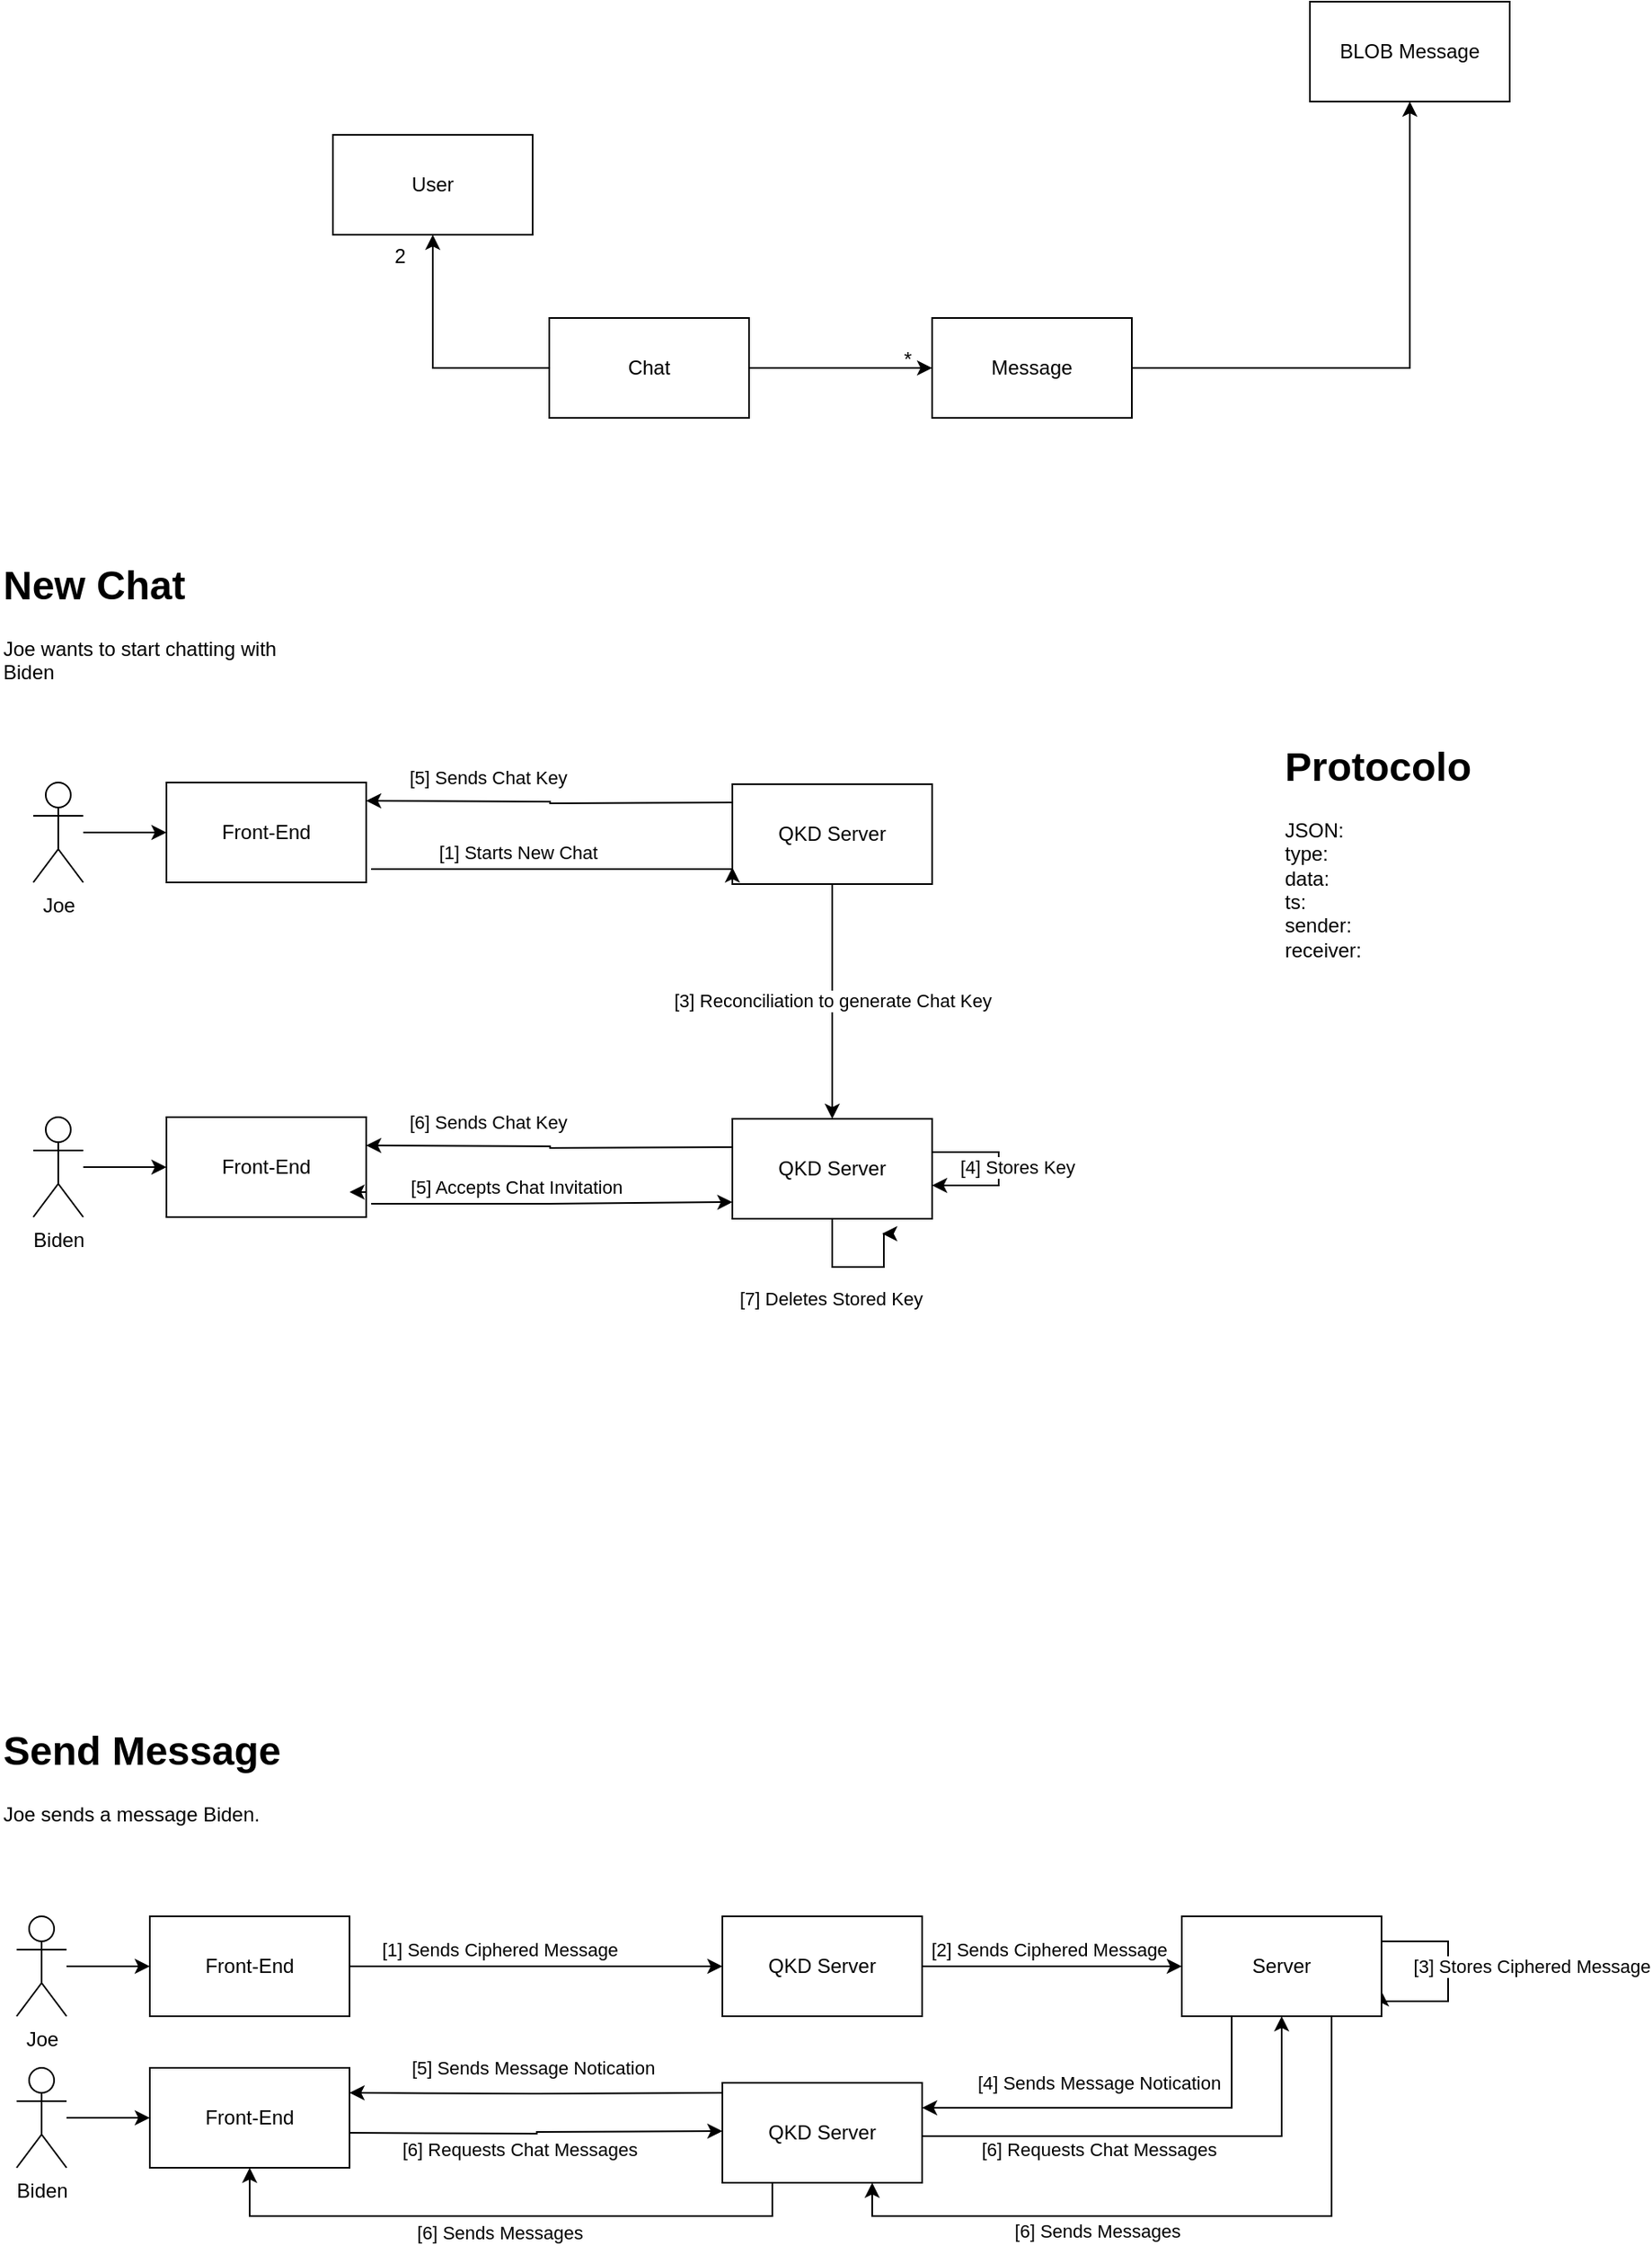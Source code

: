 <mxfile version="24.4.4" type="device">
  <diagram name="Página-1" id="207V9gJYrbiaCOB6cctA">
    <mxGraphModel dx="1994" dy="1749" grid="1" gridSize="10" guides="1" tooltips="1" connect="1" arrows="1" fold="1" page="1" pageScale="1" pageWidth="827" pageHeight="1169" math="0" shadow="0">
      <root>
        <mxCell id="0" />
        <mxCell id="1" parent="0" />
        <mxCell id="gklJJl991oyv-n0e5-Uk-12" style="edgeStyle=orthogonalEdgeStyle;rounded=0;orthogonalLoop=1;jettySize=auto;html=1;exitX=0;exitY=0.25;exitDx=0;exitDy=0;entryX=1;entryY=0.25;entryDx=0;entryDy=0;" edge="1" parent="1">
          <mxGeometry relative="1" as="geometry">
            <mxPoint x="360" y="221" as="sourcePoint" />
            <mxPoint x="140" y="220" as="targetPoint" />
          </mxGeometry>
        </mxCell>
        <mxCell id="gklJJl991oyv-n0e5-Uk-13" value="[5] Sends Chat Key" style="edgeLabel;html=1;align=center;verticalAlign=middle;resizable=0;points=[];" vertex="1" connectable="0" parent="gklJJl991oyv-n0e5-Uk-12">
          <mxGeometry x="0.339" y="2" relative="1" as="geometry">
            <mxPoint y="-17" as="offset" />
          </mxGeometry>
        </mxCell>
        <mxCell id="gklJJl991oyv-n0e5-Uk-23" style="edgeStyle=orthogonalEdgeStyle;rounded=0;orthogonalLoop=1;jettySize=auto;html=1;exitX=0.5;exitY=1;exitDx=0;exitDy=0;entryX=0.5;entryY=0;entryDx=0;entryDy=0;" edge="1" parent="1" source="gklJJl991oyv-n0e5-Uk-1" target="gklJJl991oyv-n0e5-Uk-17">
          <mxGeometry relative="1" as="geometry" />
        </mxCell>
        <mxCell id="gklJJl991oyv-n0e5-Uk-24" value="[3] Reconciliation to generate Chat Key" style="edgeLabel;html=1;align=center;verticalAlign=middle;resizable=0;points=[];" vertex="1" connectable="0" parent="gklJJl991oyv-n0e5-Uk-23">
          <mxGeometry x="-0.262" y="1" relative="1" as="geometry">
            <mxPoint x="-1" y="18" as="offset" />
          </mxGeometry>
        </mxCell>
        <mxCell id="gklJJl991oyv-n0e5-Uk-1" value="QKD Server" style="rounded=0;whiteSpace=wrap;html=1;" vertex="1" parent="1">
          <mxGeometry x="360" y="210" width="120" height="60" as="geometry" />
        </mxCell>
        <mxCell id="gklJJl991oyv-n0e5-Uk-57" style="edgeStyle=orthogonalEdgeStyle;rounded=0;orthogonalLoop=1;jettySize=auto;html=1;entryX=1;entryY=0.25;entryDx=0;entryDy=0;" edge="1" parent="1" target="gklJJl991oyv-n0e5-Uk-50">
          <mxGeometry relative="1" as="geometry">
            <mxPoint x="354" y="996" as="sourcePoint" />
            <mxPoint x="470" y="990" as="targetPoint" />
          </mxGeometry>
        </mxCell>
        <mxCell id="gklJJl991oyv-n0e5-Uk-58" value="[4] Sends Message Notication" style="edgeLabel;html=1;align=center;verticalAlign=middle;resizable=0;points=[];" vertex="1" connectable="0" parent="gklJJl991oyv-n0e5-Uk-57">
          <mxGeometry x="0.092" y="-2" relative="1" as="geometry">
            <mxPoint x="348" y="-4" as="offset" />
          </mxGeometry>
        </mxCell>
        <mxCell id="gklJJl991oyv-n0e5-Uk-60" style="edgeStyle=orthogonalEdgeStyle;rounded=0;orthogonalLoop=1;jettySize=auto;html=1;exitX=1;exitY=0.25;exitDx=0;exitDy=0;entryX=1;entryY=0.75;entryDx=0;entryDy=0;" edge="1" parent="1" source="gklJJl991oyv-n0e5-Uk-2" target="gklJJl991oyv-n0e5-Uk-2">
          <mxGeometry relative="1" as="geometry">
            <mxPoint x="780" y="940" as="targetPoint" />
            <Array as="points">
              <mxPoint x="790" y="905" />
              <mxPoint x="790" y="941" />
              <mxPoint x="750" y="941" />
            </Array>
          </mxGeometry>
        </mxCell>
        <mxCell id="gklJJl991oyv-n0e5-Uk-61" value="[3] Stores Ciphered Message" style="edgeLabel;html=1;align=center;verticalAlign=middle;resizable=0;points=[];" vertex="1" connectable="0" parent="gklJJl991oyv-n0e5-Uk-60">
          <mxGeometry x="-0.236" y="-1" relative="1" as="geometry">
            <mxPoint x="51" y="8" as="offset" />
          </mxGeometry>
        </mxCell>
        <mxCell id="gklJJl991oyv-n0e5-Uk-67" style="edgeStyle=orthogonalEdgeStyle;rounded=0;orthogonalLoop=1;jettySize=auto;html=1;exitX=0.75;exitY=1;exitDx=0;exitDy=0;entryX=0.75;entryY=1;entryDx=0;entryDy=0;" edge="1" parent="1" source="gklJJl991oyv-n0e5-Uk-2" target="gklJJl991oyv-n0e5-Uk-108">
          <mxGeometry relative="1" as="geometry" />
        </mxCell>
        <mxCell id="gklJJl991oyv-n0e5-Uk-68" value="[6] Sends Messages" style="edgeLabel;html=1;align=center;verticalAlign=middle;resizable=0;points=[];" vertex="1" connectable="0" parent="gklJJl991oyv-n0e5-Uk-67">
          <mxGeometry x="0.257" y="3" relative="1" as="geometry">
            <mxPoint y="6" as="offset" />
          </mxGeometry>
        </mxCell>
        <mxCell id="gklJJl991oyv-n0e5-Uk-2" value="Server" style="rounded=0;whiteSpace=wrap;html=1;" vertex="1" parent="1">
          <mxGeometry x="630" y="890" width="120" height="60" as="geometry" />
        </mxCell>
        <mxCell id="gklJJl991oyv-n0e5-Uk-7" style="edgeStyle=orthogonalEdgeStyle;rounded=0;orthogonalLoop=1;jettySize=auto;html=1;entryX=0;entryY=0.5;entryDx=0;entryDy=0;exitX=1.025;exitY=0.867;exitDx=0;exitDy=0;exitPerimeter=0;" edge="1" parent="1" source="gklJJl991oyv-n0e5-Uk-3">
          <mxGeometry relative="1" as="geometry">
            <mxPoint x="200" y="260" as="sourcePoint" />
            <mxPoint x="360" y="260" as="targetPoint" />
            <Array as="points">
              <mxPoint x="360" y="261" />
            </Array>
          </mxGeometry>
        </mxCell>
        <mxCell id="gklJJl991oyv-n0e5-Uk-8" value="[1] Starts New Chat" style="edgeLabel;html=1;align=center;verticalAlign=middle;resizable=0;points=[];" vertex="1" connectable="0" parent="gklJJl991oyv-n0e5-Uk-7">
          <mxGeometry x="-0.235" y="1" relative="1" as="geometry">
            <mxPoint x="4" y="-9" as="offset" />
          </mxGeometry>
        </mxCell>
        <mxCell id="gklJJl991oyv-n0e5-Uk-3" value="Front-End" style="rounded=0;whiteSpace=wrap;html=1;" vertex="1" parent="1">
          <mxGeometry x="20" y="209" width="120" height="60" as="geometry" />
        </mxCell>
        <mxCell id="gklJJl991oyv-n0e5-Uk-5" style="edgeStyle=orthogonalEdgeStyle;rounded=0;orthogonalLoop=1;jettySize=auto;html=1;entryX=0;entryY=0.5;entryDx=0;entryDy=0;" edge="1" parent="1" source="gklJJl991oyv-n0e5-Uk-4" target="gklJJl991oyv-n0e5-Uk-3">
          <mxGeometry relative="1" as="geometry" />
        </mxCell>
        <mxCell id="gklJJl991oyv-n0e5-Uk-4" value="Joe" style="shape=umlActor;verticalLabelPosition=bottom;verticalAlign=top;html=1;" vertex="1" parent="1">
          <mxGeometry x="-60" y="209" width="30" height="60" as="geometry" />
        </mxCell>
        <mxCell id="gklJJl991oyv-n0e5-Uk-14" value="&lt;h1 style=&quot;margin-top: 0px;&quot;&gt;New Chat&lt;/h1&gt;&lt;div&gt;Joe wants to start chatting with Biden&lt;/div&gt;" style="text;html=1;whiteSpace=wrap;overflow=hidden;rounded=0;" vertex="1" parent="1">
          <mxGeometry x="-80" y="70" width="180" height="120" as="geometry" />
        </mxCell>
        <mxCell id="gklJJl991oyv-n0e5-Uk-15" style="edgeStyle=orthogonalEdgeStyle;rounded=0;orthogonalLoop=1;jettySize=auto;html=1;exitX=0;exitY=0.25;exitDx=0;exitDy=0;entryX=1;entryY=0.25;entryDx=0;entryDy=0;" edge="1" parent="1">
          <mxGeometry relative="1" as="geometry">
            <mxPoint x="360" y="428" as="sourcePoint" />
            <mxPoint x="140" y="427" as="targetPoint" />
          </mxGeometry>
        </mxCell>
        <mxCell id="gklJJl991oyv-n0e5-Uk-16" value="[6] Sends Chat Key" style="edgeLabel;html=1;align=center;verticalAlign=middle;resizable=0;points=[];" vertex="1" connectable="0" parent="gklJJl991oyv-n0e5-Uk-15">
          <mxGeometry x="0.339" y="2" relative="1" as="geometry">
            <mxPoint y="-17" as="offset" />
          </mxGeometry>
        </mxCell>
        <mxCell id="gklJJl991oyv-n0e5-Uk-31" style="edgeStyle=orthogonalEdgeStyle;rounded=0;orthogonalLoop=1;jettySize=auto;html=1;" edge="1" parent="1" source="gklJJl991oyv-n0e5-Uk-17">
          <mxGeometry relative="1" as="geometry">
            <mxPoint x="450" y="480" as="targetPoint" />
            <Array as="points">
              <mxPoint x="420" y="500" />
              <mxPoint x="451" y="500" />
            </Array>
          </mxGeometry>
        </mxCell>
        <mxCell id="gklJJl991oyv-n0e5-Uk-32" value="[7] Deletes Stored Key" style="edgeLabel;html=1;align=center;verticalAlign=middle;resizable=0;points=[];" vertex="1" connectable="0" parent="gklJJl991oyv-n0e5-Uk-31">
          <mxGeometry x="-0.213" y="-1" relative="1" as="geometry">
            <mxPoint x="-4" y="18" as="offset" />
          </mxGeometry>
        </mxCell>
        <mxCell id="gklJJl991oyv-n0e5-Uk-17" value="QKD Server" style="rounded=0;whiteSpace=wrap;html=1;" vertex="1" parent="1">
          <mxGeometry x="360" y="411" width="120" height="60" as="geometry" />
        </mxCell>
        <mxCell id="gklJJl991oyv-n0e5-Uk-18" style="edgeStyle=orthogonalEdgeStyle;rounded=0;orthogonalLoop=1;jettySize=auto;html=1;entryX=0;entryY=0.5;entryDx=0;entryDy=0;exitX=1.025;exitY=0.867;exitDx=0;exitDy=0;exitPerimeter=0;" edge="1" parent="1" source="gklJJl991oyv-n0e5-Uk-20">
          <mxGeometry relative="1" as="geometry">
            <mxPoint x="200" y="461" as="sourcePoint" />
            <mxPoint x="360" y="461" as="targetPoint" />
          </mxGeometry>
        </mxCell>
        <mxCell id="gklJJl991oyv-n0e5-Uk-19" value="[5] Accepts Chat Invitation" style="edgeLabel;html=1;align=center;verticalAlign=middle;resizable=0;points=[];" vertex="1" connectable="0" parent="gklJJl991oyv-n0e5-Uk-18">
          <mxGeometry x="-0.235" y="1" relative="1" as="geometry">
            <mxPoint x="4" y="-9" as="offset" />
          </mxGeometry>
        </mxCell>
        <mxCell id="gklJJl991oyv-n0e5-Uk-20" value="Front-End" style="rounded=0;whiteSpace=wrap;html=1;" vertex="1" parent="1">
          <mxGeometry x="20" y="410" width="120" height="60" as="geometry" />
        </mxCell>
        <mxCell id="gklJJl991oyv-n0e5-Uk-21" style="edgeStyle=orthogonalEdgeStyle;rounded=0;orthogonalLoop=1;jettySize=auto;html=1;entryX=0;entryY=0.5;entryDx=0;entryDy=0;" edge="1" parent="1" source="gklJJl991oyv-n0e5-Uk-22" target="gklJJl991oyv-n0e5-Uk-20">
          <mxGeometry relative="1" as="geometry" />
        </mxCell>
        <mxCell id="gklJJl991oyv-n0e5-Uk-22" value="Biden" style="shape=umlActor;verticalLabelPosition=bottom;verticalAlign=top;html=1;" vertex="1" parent="1">
          <mxGeometry x="-60" y="410" width="30" height="60" as="geometry" />
        </mxCell>
        <mxCell id="gklJJl991oyv-n0e5-Uk-25" style="edgeStyle=orthogonalEdgeStyle;rounded=0;orthogonalLoop=1;jettySize=auto;html=1;elbow=horizontal;" edge="1" parent="1" source="gklJJl991oyv-n0e5-Uk-17" target="gklJJl991oyv-n0e5-Uk-17">
          <mxGeometry relative="1" as="geometry">
            <Array as="points">
              <mxPoint x="520" y="441" />
            </Array>
          </mxGeometry>
        </mxCell>
        <mxCell id="gklJJl991oyv-n0e5-Uk-26" value="[4] Stores Key" style="edgeLabel;html=1;align=center;verticalAlign=middle;resizable=0;points=[];" vertex="1" connectable="0" parent="gklJJl991oyv-n0e5-Uk-25">
          <mxGeometry x="-0.493" y="2" relative="1" as="geometry">
            <mxPoint x="25" y="11" as="offset" />
          </mxGeometry>
        </mxCell>
        <mxCell id="gklJJl991oyv-n0e5-Uk-38" style="edgeStyle=orthogonalEdgeStyle;rounded=0;orthogonalLoop=1;jettySize=auto;html=1;entryX=0;entryY=0.5;entryDx=0;entryDy=0;exitX=1;exitY=0.5;exitDx=0;exitDy=0;" edge="1" parent="1" source="gklJJl991oyv-n0e5-Uk-105" target="gklJJl991oyv-n0e5-Uk-2">
          <mxGeometry relative="1" as="geometry">
            <mxPoint x="190" y="831" as="sourcePoint" />
            <mxPoint x="350" y="831" as="targetPoint" />
            <Array as="points" />
          </mxGeometry>
        </mxCell>
        <mxCell id="gklJJl991oyv-n0e5-Uk-40" value="Front-End" style="rounded=0;whiteSpace=wrap;html=1;" vertex="1" parent="1">
          <mxGeometry x="10" y="890" width="120" height="60" as="geometry" />
        </mxCell>
        <mxCell id="gklJJl991oyv-n0e5-Uk-41" style="edgeStyle=orthogonalEdgeStyle;rounded=0;orthogonalLoop=1;jettySize=auto;html=1;entryX=0;entryY=0.5;entryDx=0;entryDy=0;" edge="1" parent="1" source="gklJJl991oyv-n0e5-Uk-42" target="gklJJl991oyv-n0e5-Uk-40">
          <mxGeometry relative="1" as="geometry" />
        </mxCell>
        <mxCell id="gklJJl991oyv-n0e5-Uk-42" value="Joe" style="shape=umlActor;verticalLabelPosition=bottom;verticalAlign=top;html=1;" vertex="1" parent="1">
          <mxGeometry x="-70" y="890" width="30" height="60" as="geometry" />
        </mxCell>
        <mxCell id="gklJJl991oyv-n0e5-Uk-62" style="edgeStyle=orthogonalEdgeStyle;rounded=0;orthogonalLoop=1;jettySize=auto;html=1;exitX=1;exitY=0.5;exitDx=0;exitDy=0;entryX=0.5;entryY=1;entryDx=0;entryDy=0;" edge="1" parent="1" source="gklJJl991oyv-n0e5-Uk-108" target="gklJJl991oyv-n0e5-Uk-2">
          <mxGeometry relative="1" as="geometry">
            <mxPoint x="130" y="1021" as="sourcePoint" />
            <mxPoint x="690" y="960" as="targetPoint" />
            <Array as="points">
              <mxPoint x="690" y="1022" />
            </Array>
          </mxGeometry>
        </mxCell>
        <mxCell id="gklJJl991oyv-n0e5-Uk-50" value="Front-End" style="rounded=0;whiteSpace=wrap;html=1;" vertex="1" parent="1">
          <mxGeometry x="10" y="981" width="120" height="60" as="geometry" />
        </mxCell>
        <mxCell id="gklJJl991oyv-n0e5-Uk-51" style="edgeStyle=orthogonalEdgeStyle;rounded=0;orthogonalLoop=1;jettySize=auto;html=1;entryX=0;entryY=0.5;entryDx=0;entryDy=0;" edge="1" parent="1" source="gklJJl991oyv-n0e5-Uk-52" target="gklJJl991oyv-n0e5-Uk-50">
          <mxGeometry relative="1" as="geometry" />
        </mxCell>
        <mxCell id="gklJJl991oyv-n0e5-Uk-52" value="Biden" style="shape=umlActor;verticalLabelPosition=bottom;verticalAlign=top;html=1;" vertex="1" parent="1">
          <mxGeometry x="-70" y="981" width="30" height="60" as="geometry" />
        </mxCell>
        <mxCell id="gklJJl991oyv-n0e5-Uk-69" style="edgeStyle=orthogonalEdgeStyle;rounded=0;orthogonalLoop=1;jettySize=auto;html=1;exitX=1;exitY=0.75;exitDx=0;exitDy=0;entryX=0.917;entryY=0.759;entryDx=0;entryDy=0;entryPerimeter=0;" edge="1" parent="1" source="gklJJl991oyv-n0e5-Uk-20" target="gklJJl991oyv-n0e5-Uk-20">
          <mxGeometry relative="1" as="geometry" />
        </mxCell>
        <mxCell id="gklJJl991oyv-n0e5-Uk-70" value="&lt;h1 style=&quot;margin-top: 0px;&quot;&gt;Send Message&lt;/h1&gt;&lt;p&gt;Joe sends a message Biden.&lt;/p&gt;" style="text;html=1;whiteSpace=wrap;overflow=hidden;rounded=0;" vertex="1" parent="1">
          <mxGeometry x="-80" y="770" width="180" height="80" as="geometry" />
        </mxCell>
        <mxCell id="gklJJl991oyv-n0e5-Uk-71" value="&lt;h1 style=&quot;margin-top: 0px;&quot;&gt;Protocolo&lt;/h1&gt;&lt;div&gt;JSON:&lt;br&gt;type:&lt;br&gt;data:&lt;br&gt;ts:&lt;br&gt;sender:&lt;/div&gt;&lt;div&gt;receiver:&lt;/div&gt;&lt;div&gt;&lt;br&gt;&lt;/div&gt;&lt;div&gt;&lt;br&gt;&lt;/div&gt;" style="text;html=1;whiteSpace=wrap;overflow=hidden;rounded=0;" vertex="1" parent="1">
          <mxGeometry x="690" y="179" width="220" height="161" as="geometry" />
        </mxCell>
        <mxCell id="gklJJl991oyv-n0e5-Uk-74" style="edgeStyle=orthogonalEdgeStyle;rounded=0;orthogonalLoop=1;jettySize=auto;html=1;entryX=0;entryY=0.5;entryDx=0;entryDy=0;" edge="1" parent="1" source="gklJJl991oyv-n0e5-Uk-72" target="gklJJl991oyv-n0e5-Uk-73">
          <mxGeometry relative="1" as="geometry" />
        </mxCell>
        <mxCell id="gklJJl991oyv-n0e5-Uk-77" style="edgeStyle=orthogonalEdgeStyle;rounded=0;orthogonalLoop=1;jettySize=auto;html=1;" edge="1" parent="1" source="gklJJl991oyv-n0e5-Uk-72" target="gklJJl991oyv-n0e5-Uk-76">
          <mxGeometry relative="1" as="geometry" />
        </mxCell>
        <mxCell id="gklJJl991oyv-n0e5-Uk-72" value="Chat" style="rounded=0;whiteSpace=wrap;html=1;" vertex="1" parent="1">
          <mxGeometry x="250" y="-70" width="120" height="60" as="geometry" />
        </mxCell>
        <mxCell id="gklJJl991oyv-n0e5-Uk-104" style="edgeStyle=orthogonalEdgeStyle;rounded=0;orthogonalLoop=1;jettySize=auto;html=1;entryX=0.5;entryY=1;entryDx=0;entryDy=0;" edge="1" parent="1" source="gklJJl991oyv-n0e5-Uk-73" target="gklJJl991oyv-n0e5-Uk-103">
          <mxGeometry relative="1" as="geometry" />
        </mxCell>
        <mxCell id="gklJJl991oyv-n0e5-Uk-73" value="Message" style="rounded=0;whiteSpace=wrap;html=1;" vertex="1" parent="1">
          <mxGeometry x="480" y="-70" width="120" height="60" as="geometry" />
        </mxCell>
        <mxCell id="gklJJl991oyv-n0e5-Uk-75" value="*" style="text;html=1;align=center;verticalAlign=middle;resizable=0;points=[];autosize=1;strokeColor=none;fillColor=none;" vertex="1" parent="1">
          <mxGeometry x="450" y="-60" width="30" height="30" as="geometry" />
        </mxCell>
        <mxCell id="gklJJl991oyv-n0e5-Uk-76" value="User" style="rounded=0;whiteSpace=wrap;html=1;" vertex="1" parent="1">
          <mxGeometry x="120" y="-180" width="120" height="60" as="geometry" />
        </mxCell>
        <mxCell id="gklJJl991oyv-n0e5-Uk-80" value="2" style="text;html=1;align=center;verticalAlign=middle;resizable=0;points=[];autosize=1;strokeColor=none;fillColor=none;" vertex="1" parent="1">
          <mxGeometry x="145" y="-122" width="30" height="30" as="geometry" />
        </mxCell>
        <mxCell id="gklJJl991oyv-n0e5-Uk-103" value="BLOB Message" style="rounded=0;whiteSpace=wrap;html=1;" vertex="1" parent="1">
          <mxGeometry x="707" y="-260" width="120" height="60" as="geometry" />
        </mxCell>
        <mxCell id="gklJJl991oyv-n0e5-Uk-106" value="" style="edgeStyle=orthogonalEdgeStyle;rounded=0;orthogonalLoop=1;jettySize=auto;html=1;entryX=0;entryY=0.5;entryDx=0;entryDy=0;exitX=1;exitY=0.5;exitDx=0;exitDy=0;" edge="1" parent="1" source="gklJJl991oyv-n0e5-Uk-40" target="gklJJl991oyv-n0e5-Uk-105">
          <mxGeometry relative="1" as="geometry">
            <mxPoint x="130" y="920" as="sourcePoint" />
            <mxPoint x="630" y="920" as="targetPoint" />
            <Array as="points" />
          </mxGeometry>
        </mxCell>
        <mxCell id="gklJJl991oyv-n0e5-Uk-107" value="[1] Sends Ciphered Message" style="edgeLabel;html=1;align=center;verticalAlign=middle;resizable=0;points=[];" vertex="1" connectable="0" parent="gklJJl991oyv-n0e5-Uk-106">
          <mxGeometry x="-0.235" y="1" relative="1" as="geometry">
            <mxPoint x="4" y="-9" as="offset" />
          </mxGeometry>
        </mxCell>
        <mxCell id="gklJJl991oyv-n0e5-Uk-105" value="QKD Server" style="rounded=0;whiteSpace=wrap;html=1;" vertex="1" parent="1">
          <mxGeometry x="354" y="890" width="120" height="60" as="geometry" />
        </mxCell>
        <mxCell id="gklJJl991oyv-n0e5-Uk-109" value="" style="edgeStyle=orthogonalEdgeStyle;rounded=0;orthogonalLoop=1;jettySize=auto;html=1;exitX=0.25;exitY=1;exitDx=0;exitDy=0;entryX=1;entryY=0.25;entryDx=0;entryDy=0;" edge="1" parent="1" source="gklJJl991oyv-n0e5-Uk-2" target="gklJJl991oyv-n0e5-Uk-108">
          <mxGeometry relative="1" as="geometry">
            <mxPoint x="660" y="950" as="sourcePoint" />
            <mxPoint x="130" y="996" as="targetPoint" />
          </mxGeometry>
        </mxCell>
        <mxCell id="gklJJl991oyv-n0e5-Uk-111" value="" style="edgeStyle=orthogonalEdgeStyle;rounded=0;orthogonalLoop=1;jettySize=auto;html=1;exitX=1;exitY=0.5;exitDx=0;exitDy=0;entryX=0;entryY=0.5;entryDx=0;entryDy=0;" edge="1" parent="1">
          <mxGeometry relative="1" as="geometry">
            <mxPoint x="130" y="1020" as="sourcePoint" />
            <mxPoint x="354.0" y="1019" as="targetPoint" />
            <Array as="points" />
          </mxGeometry>
        </mxCell>
        <mxCell id="gklJJl991oyv-n0e5-Uk-112" value="[6] Requests Chat Messages" style="edgeLabel;html=1;align=center;verticalAlign=middle;resizable=0;points=[];" vertex="1" connectable="0" parent="gklJJl991oyv-n0e5-Uk-111">
          <mxGeometry x="-0.294" y="1" relative="1" as="geometry">
            <mxPoint x="22" y="10" as="offset" />
          </mxGeometry>
        </mxCell>
        <mxCell id="gklJJl991oyv-n0e5-Uk-115" style="edgeStyle=orthogonalEdgeStyle;rounded=0;orthogonalLoop=1;jettySize=auto;html=1;exitX=0.25;exitY=1;exitDx=0;exitDy=0;entryX=0.5;entryY=1;entryDx=0;entryDy=0;" edge="1" parent="1" source="gklJJl991oyv-n0e5-Uk-108" target="gklJJl991oyv-n0e5-Uk-50">
          <mxGeometry relative="1" as="geometry" />
        </mxCell>
        <mxCell id="gklJJl991oyv-n0e5-Uk-108" value="QKD Server" style="rounded=0;whiteSpace=wrap;html=1;" vertex="1" parent="1">
          <mxGeometry x="354" y="990" width="120" height="60" as="geometry" />
        </mxCell>
        <mxCell id="gklJJl991oyv-n0e5-Uk-113" value="[5] Sends Message Notication" style="edgeLabel;html=1;align=center;verticalAlign=middle;resizable=0;points=[];" vertex="1" connectable="0" parent="1">
          <mxGeometry x="240.005" y="981" as="geometry" />
        </mxCell>
        <mxCell id="gklJJl991oyv-n0e5-Uk-114" value="[6] Requests Chat Messages" style="edgeLabel;html=1;align=center;verticalAlign=middle;resizable=0;points=[];" vertex="1" connectable="0" parent="1">
          <mxGeometry x="580.004" y="1030.005" as="geometry" />
        </mxCell>
        <mxCell id="gklJJl991oyv-n0e5-Uk-116" value="[6] Sends Messages" style="edgeLabel;html=1;align=center;verticalAlign=middle;resizable=0;points=[];" vertex="1" connectable="0" parent="1">
          <mxGeometry x="219.999" y="1080.0" as="geometry" />
        </mxCell>
        <mxCell id="gklJJl991oyv-n0e5-Uk-117" value="[2] Sends Ciphered Message" style="edgeLabel;html=1;align=center;verticalAlign=middle;resizable=0;points=[];" vertex="1" connectable="0" parent="1">
          <mxGeometry x="549.996" y="910" as="geometry" />
        </mxCell>
      </root>
    </mxGraphModel>
  </diagram>
</mxfile>

